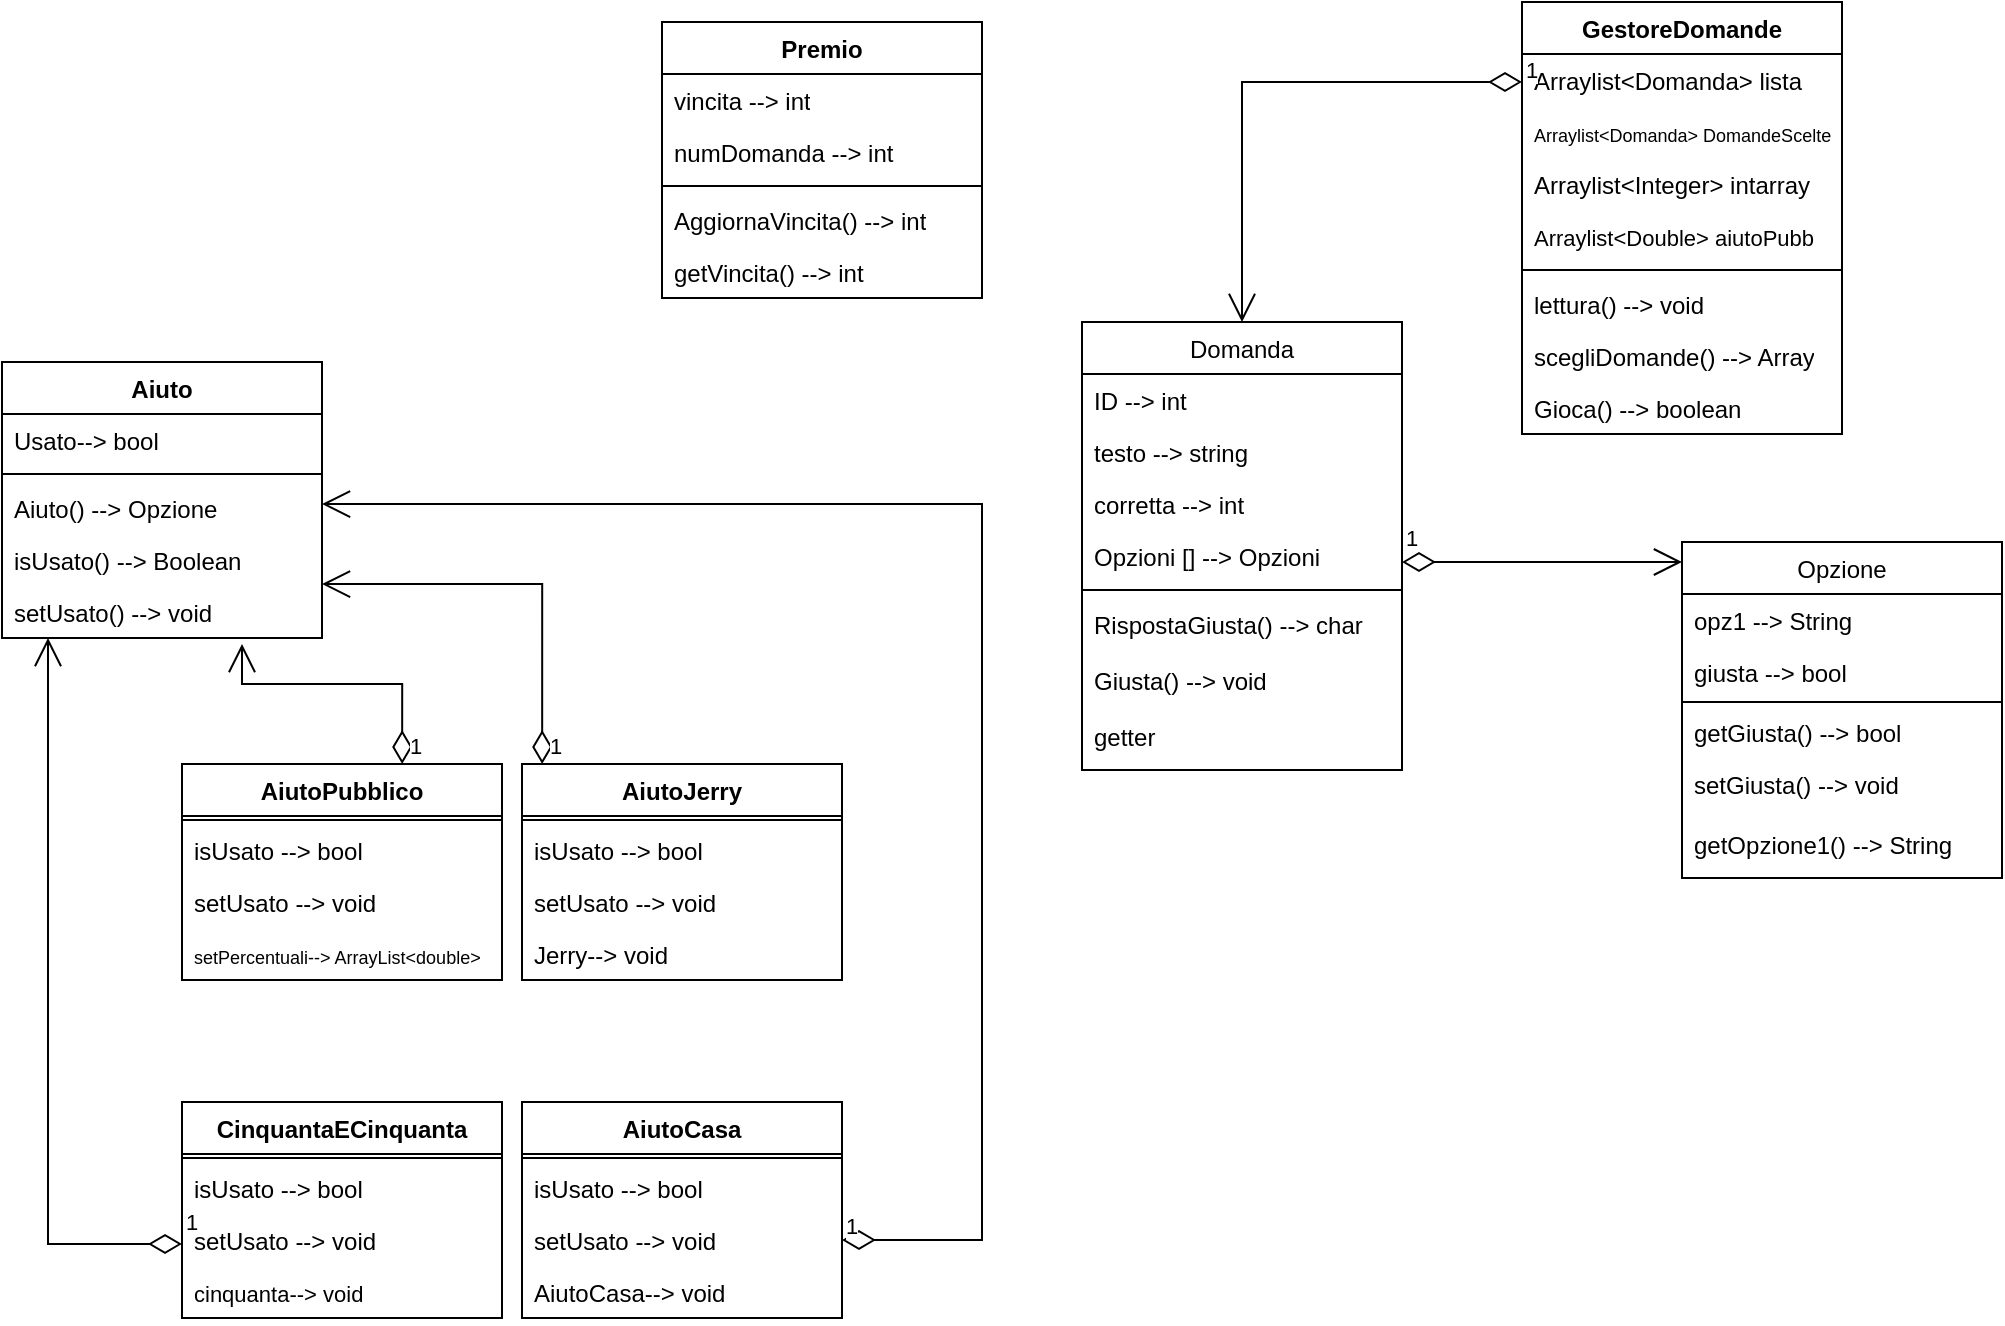 <mxfile version="21.3.2" type="github">
  <diagram id="C5RBs43oDa-KdzZeNtuy" name="Page-1">
    <mxGraphModel dx="1943" dy="165" grid="1" gridSize="10" guides="1" tooltips="1" connect="0" arrows="1" fold="1" page="1" pageScale="1" pageWidth="1169" pageHeight="827" math="0" shadow="0">
      <root>
        <mxCell id="WIyWlLk6GJQsqaUBKTNV-0" />
        <mxCell id="WIyWlLk6GJQsqaUBKTNV-1" parent="WIyWlLk6GJQsqaUBKTNV-0" />
        <mxCell id="zkfFHV4jXpPFQw0GAbJ--17" value="Domanda" style="swimlane;fontStyle=0;align=center;verticalAlign=top;childLayout=stackLayout;horizontal=1;startSize=26;horizontalStack=0;resizeParent=1;resizeLast=0;collapsible=1;marginBottom=0;rounded=0;shadow=0;strokeWidth=1;" parent="WIyWlLk6GJQsqaUBKTNV-1" vertex="1">
          <mxGeometry x="560" y="1020" width="160" height="224" as="geometry">
            <mxRectangle x="550" y="140" width="160" height="26" as="alternateBounds" />
          </mxGeometry>
        </mxCell>
        <mxCell id="zkfFHV4jXpPFQw0GAbJ--18" value="ID --&gt; int" style="text;align=left;verticalAlign=top;spacingLeft=4;spacingRight=4;overflow=hidden;rotatable=0;points=[[0,0.5],[1,0.5]];portConstraint=eastwest;" parent="zkfFHV4jXpPFQw0GAbJ--17" vertex="1">
          <mxGeometry y="26" width="160" height="26" as="geometry" />
        </mxCell>
        <mxCell id="zkfFHV4jXpPFQw0GAbJ--19" value="testo --&gt; string" style="text;align=left;verticalAlign=top;spacingLeft=4;spacingRight=4;overflow=hidden;rotatable=0;points=[[0,0.5],[1,0.5]];portConstraint=eastwest;rounded=0;shadow=0;html=0;" parent="zkfFHV4jXpPFQw0GAbJ--17" vertex="1">
          <mxGeometry y="52" width="160" height="26" as="geometry" />
        </mxCell>
        <mxCell id="9fCN3s4zMLlLbzTa56p_-2" value="corretta --&gt; int" style="text;align=left;verticalAlign=top;spacingLeft=4;spacingRight=4;overflow=hidden;rotatable=0;points=[[0,0.5],[1,0.5]];portConstraint=eastwest;rounded=0;shadow=0;html=0;" parent="zkfFHV4jXpPFQw0GAbJ--17" vertex="1">
          <mxGeometry y="78" width="160" height="26" as="geometry" />
        </mxCell>
        <mxCell id="zkfFHV4jXpPFQw0GAbJ--20" value="Opzioni [] --&gt; Opzioni" style="text;align=left;verticalAlign=top;spacingLeft=4;spacingRight=4;overflow=hidden;rotatable=0;points=[[0,0.5],[1,0.5]];portConstraint=eastwest;rounded=0;shadow=0;html=0;" parent="zkfFHV4jXpPFQw0GAbJ--17" vertex="1">
          <mxGeometry y="104" width="160" height="26" as="geometry" />
        </mxCell>
        <mxCell id="zkfFHV4jXpPFQw0GAbJ--23" value="" style="line;html=1;strokeWidth=1;align=left;verticalAlign=middle;spacingTop=-1;spacingLeft=3;spacingRight=3;rotatable=0;labelPosition=right;points=[];portConstraint=eastwest;" parent="zkfFHV4jXpPFQw0GAbJ--17" vertex="1">
          <mxGeometry y="130" width="160" height="8" as="geometry" />
        </mxCell>
        <mxCell id="zkfFHV4jXpPFQw0GAbJ--24" value="RispostaGiusta() --&gt; char" style="text;align=left;verticalAlign=top;spacingLeft=4;spacingRight=4;overflow=hidden;rotatable=0;points=[[0,0.5],[1,0.5]];portConstraint=eastwest;" parent="zkfFHV4jXpPFQw0GAbJ--17" vertex="1">
          <mxGeometry y="138" width="160" height="28" as="geometry" />
        </mxCell>
        <mxCell id="9fCN3s4zMLlLbzTa56p_-0" value="Giusta() --&gt; void " style="text;align=left;verticalAlign=top;spacingLeft=4;spacingRight=4;overflow=hidden;rotatable=0;points=[[0,0.5],[1,0.5]];portConstraint=eastwest;" parent="zkfFHV4jXpPFQw0GAbJ--17" vertex="1">
          <mxGeometry y="166" width="160" height="28" as="geometry" />
        </mxCell>
        <mxCell id="IM52D3VcYmx-DJAXNfUQ-20" value="getter" style="text;align=left;verticalAlign=top;spacingLeft=4;spacingRight=4;overflow=hidden;rotatable=0;points=[[0,0.5],[1,0.5]];portConstraint=eastwest;" parent="zkfFHV4jXpPFQw0GAbJ--17" vertex="1">
          <mxGeometry y="194" width="160" height="30" as="geometry" />
        </mxCell>
        <mxCell id="IM52D3VcYmx-DJAXNfUQ-2" value="Opzione" style="swimlane;fontStyle=0;align=center;verticalAlign=top;childLayout=stackLayout;horizontal=1;startSize=26;horizontalStack=0;resizeParent=1;resizeLast=0;collapsible=1;marginBottom=0;rounded=0;shadow=0;strokeWidth=1;" parent="WIyWlLk6GJQsqaUBKTNV-1" vertex="1">
          <mxGeometry x="860" y="1130" width="160" height="168" as="geometry">
            <mxRectangle x="550" y="140" width="160" height="26" as="alternateBounds" />
          </mxGeometry>
        </mxCell>
        <mxCell id="IM52D3VcYmx-DJAXNfUQ-3" value="opz1 --&gt; String" style="text;align=left;verticalAlign=top;spacingLeft=4;spacingRight=4;overflow=hidden;rotatable=0;points=[[0,0.5],[1,0.5]];portConstraint=eastwest;" parent="IM52D3VcYmx-DJAXNfUQ-2" vertex="1">
          <mxGeometry y="26" width="160" height="26" as="geometry" />
        </mxCell>
        <mxCell id="IM52D3VcYmx-DJAXNfUQ-11" value="giusta --&gt; bool" style="text;align=left;verticalAlign=top;spacingLeft=4;spacingRight=4;overflow=hidden;rotatable=0;points=[[0,0.5],[1,0.5]];portConstraint=eastwest;rounded=0;shadow=0;html=0;" parent="IM52D3VcYmx-DJAXNfUQ-2" vertex="1">
          <mxGeometry y="52" width="160" height="26" as="geometry" />
        </mxCell>
        <mxCell id="IM52D3VcYmx-DJAXNfUQ-6" value="" style="line;html=1;strokeWidth=1;align=left;verticalAlign=middle;spacingTop=-1;spacingLeft=3;spacingRight=3;rotatable=0;labelPosition=right;points=[];portConstraint=eastwest;" parent="IM52D3VcYmx-DJAXNfUQ-2" vertex="1">
          <mxGeometry y="78" width="160" height="4" as="geometry" />
        </mxCell>
        <mxCell id="IM52D3VcYmx-DJAXNfUQ-19" value="getGiusta() --&gt; bool" style="text;align=left;verticalAlign=top;spacingLeft=4;spacingRight=4;overflow=hidden;rotatable=0;points=[[0,0.5],[1,0.5]];portConstraint=eastwest;" parent="IM52D3VcYmx-DJAXNfUQ-2" vertex="1">
          <mxGeometry y="82" width="160" height="26" as="geometry" />
        </mxCell>
        <mxCell id="9fCN3s4zMLlLbzTa56p_-1" value="setGiusta() --&gt; void" style="text;align=left;verticalAlign=top;spacingLeft=4;spacingRight=4;overflow=hidden;rotatable=0;points=[[0,0.5],[1,0.5]];portConstraint=eastwest;" parent="IM52D3VcYmx-DJAXNfUQ-2" vertex="1">
          <mxGeometry y="108" width="160" height="30" as="geometry" />
        </mxCell>
        <mxCell id="IM52D3VcYmx-DJAXNfUQ-29" value="getOpzione1() --&gt; String" style="text;align=left;verticalAlign=top;spacingLeft=4;spacingRight=4;overflow=hidden;rotatable=0;points=[[0,0.5],[1,0.5]];portConstraint=eastwest;" parent="IM52D3VcYmx-DJAXNfUQ-2" vertex="1">
          <mxGeometry y="138" width="160" height="30" as="geometry" />
        </mxCell>
        <mxCell id="IM52D3VcYmx-DJAXNfUQ-14" value="1" style="endArrow=open;html=1;endSize=12;startArrow=diamondThin;startSize=14;startFill=0;edgeStyle=orthogonalEdgeStyle;align=left;verticalAlign=bottom;rounded=0;" parent="WIyWlLk6GJQsqaUBKTNV-1" edge="1">
          <mxGeometry x="-1" y="3" relative="1" as="geometry">
            <mxPoint x="720" y="1140" as="sourcePoint" />
            <mxPoint x="860" y="1140" as="targetPoint" />
          </mxGeometry>
        </mxCell>
        <mxCell id="IM52D3VcYmx-DJAXNfUQ-15" value="Premio" style="swimlane;fontStyle=1;align=center;verticalAlign=top;childLayout=stackLayout;horizontal=1;startSize=26;horizontalStack=0;resizeParent=1;resizeParentMax=0;resizeLast=0;collapsible=1;marginBottom=0;whiteSpace=wrap;html=1;" parent="WIyWlLk6GJQsqaUBKTNV-1" vertex="1">
          <mxGeometry x="350" y="870" width="160" height="138" as="geometry" />
        </mxCell>
        <mxCell id="IM52D3VcYmx-DJAXNfUQ-16" value="vincita --&amp;gt; int" style="text;strokeColor=none;fillColor=none;align=left;verticalAlign=top;spacingLeft=4;spacingRight=4;overflow=hidden;rotatable=0;points=[[0,0.5],[1,0.5]];portConstraint=eastwest;whiteSpace=wrap;html=1;" parent="IM52D3VcYmx-DJAXNfUQ-15" vertex="1">
          <mxGeometry y="26" width="160" height="26" as="geometry" />
        </mxCell>
        <mxCell id="IM52D3VcYmx-DJAXNfUQ-21" value="numDomanda --&amp;gt; int" style="text;strokeColor=none;fillColor=none;align=left;verticalAlign=top;spacingLeft=4;spacingRight=4;overflow=hidden;rotatable=0;points=[[0,0.5],[1,0.5]];portConstraint=eastwest;whiteSpace=wrap;html=1;" parent="IM52D3VcYmx-DJAXNfUQ-15" vertex="1">
          <mxGeometry y="52" width="160" height="26" as="geometry" />
        </mxCell>
        <mxCell id="IM52D3VcYmx-DJAXNfUQ-17" value="" style="line;strokeWidth=1;fillColor=none;align=left;verticalAlign=middle;spacingTop=-1;spacingLeft=3;spacingRight=3;rotatable=0;labelPosition=right;points=[];portConstraint=eastwest;strokeColor=inherit;" parent="IM52D3VcYmx-DJAXNfUQ-15" vertex="1">
          <mxGeometry y="78" width="160" height="8" as="geometry" />
        </mxCell>
        <mxCell id="IM52D3VcYmx-DJAXNfUQ-18" value="AggiornaVincita() --&amp;gt; int" style="text;strokeColor=none;fillColor=none;align=left;verticalAlign=top;spacingLeft=4;spacingRight=4;overflow=hidden;rotatable=0;points=[[0,0.5],[1,0.5]];portConstraint=eastwest;whiteSpace=wrap;html=1;" parent="IM52D3VcYmx-DJAXNfUQ-15" vertex="1">
          <mxGeometry y="86" width="160" height="26" as="geometry" />
        </mxCell>
        <mxCell id="qqIegqN3TjPisS65uOem-3" value="getVincita() --&amp;gt; int" style="text;strokeColor=none;fillColor=none;align=left;verticalAlign=top;spacingLeft=4;spacingRight=4;overflow=hidden;rotatable=0;points=[[0,0.5],[1,0.5]];portConstraint=eastwest;whiteSpace=wrap;html=1;" vertex="1" parent="IM52D3VcYmx-DJAXNfUQ-15">
          <mxGeometry y="112" width="160" height="26" as="geometry" />
        </mxCell>
        <mxCell id="IM52D3VcYmx-DJAXNfUQ-22" value="Aiuto" style="swimlane;fontStyle=1;align=center;verticalAlign=top;childLayout=stackLayout;horizontal=1;startSize=26;horizontalStack=0;resizeParent=1;resizeParentMax=0;resizeLast=0;collapsible=1;marginBottom=0;whiteSpace=wrap;html=1;" parent="WIyWlLk6GJQsqaUBKTNV-1" vertex="1">
          <mxGeometry x="20" y="1040" width="160" height="138" as="geometry" />
        </mxCell>
        <mxCell id="DmwqKdvcuHMi_dq0lkdC-0" value="Usato--&amp;gt; bool" style="text;strokeColor=none;fillColor=none;align=left;verticalAlign=top;spacingLeft=4;spacingRight=4;overflow=hidden;rotatable=0;points=[[0,0.5],[1,0.5]];portConstraint=eastwest;whiteSpace=wrap;html=1;" parent="IM52D3VcYmx-DJAXNfUQ-22" vertex="1">
          <mxGeometry y="26" width="160" height="26" as="geometry" />
        </mxCell>
        <mxCell id="IM52D3VcYmx-DJAXNfUQ-24" value="" style="line;strokeWidth=1;fillColor=none;align=left;verticalAlign=middle;spacingTop=-1;spacingLeft=3;spacingRight=3;rotatable=0;labelPosition=right;points=[];portConstraint=eastwest;strokeColor=inherit;" parent="IM52D3VcYmx-DJAXNfUQ-22" vertex="1">
          <mxGeometry y="52" width="160" height="8" as="geometry" />
        </mxCell>
        <mxCell id="IM52D3VcYmx-DJAXNfUQ-25" value="Aiuto() --&amp;gt; Opzione" style="text;strokeColor=none;fillColor=none;align=left;verticalAlign=top;spacingLeft=4;spacingRight=4;overflow=hidden;rotatable=0;points=[[0,0.5],[1,0.5]];portConstraint=eastwest;whiteSpace=wrap;html=1;" parent="IM52D3VcYmx-DJAXNfUQ-22" vertex="1">
          <mxGeometry y="60" width="160" height="26" as="geometry" />
        </mxCell>
        <mxCell id="qqIegqN3TjPisS65uOem-0" value="isUsato() --&amp;gt; Boolean" style="text;strokeColor=none;fillColor=none;align=left;verticalAlign=top;spacingLeft=4;spacingRight=4;overflow=hidden;rotatable=0;points=[[0,0.5],[1,0.5]];portConstraint=eastwest;whiteSpace=wrap;html=1;" vertex="1" parent="IM52D3VcYmx-DJAXNfUQ-22">
          <mxGeometry y="86" width="160" height="26" as="geometry" />
        </mxCell>
        <mxCell id="qqIegqN3TjPisS65uOem-1" value="setUsato() --&amp;gt; void" style="text;strokeColor=none;fillColor=none;align=left;verticalAlign=top;spacingLeft=4;spacingRight=4;overflow=hidden;rotatable=0;points=[[0,0.5],[1,0.5]];portConstraint=eastwest;whiteSpace=wrap;html=1;" vertex="1" parent="IM52D3VcYmx-DJAXNfUQ-22">
          <mxGeometry y="112" width="160" height="26" as="geometry" />
        </mxCell>
        <mxCell id="Q8D5ZRhir4nUea_CEYtx-0" value="GestoreDomande" style="swimlane;fontStyle=1;align=center;verticalAlign=top;childLayout=stackLayout;horizontal=1;startSize=26;horizontalStack=0;resizeParent=1;resizeParentMax=0;resizeLast=0;collapsible=1;marginBottom=0;whiteSpace=wrap;html=1;" parent="WIyWlLk6GJQsqaUBKTNV-1" vertex="1">
          <mxGeometry x="780" y="860" width="160" height="216" as="geometry" />
        </mxCell>
        <mxCell id="Q8D5ZRhir4nUea_CEYtx-2" value="Arraylist&amp;lt;Domanda&amp;gt; lista" style="text;strokeColor=none;fillColor=none;align=left;verticalAlign=top;spacingLeft=4;spacingRight=4;overflow=hidden;rotatable=0;points=[[0,0.5],[1,0.5]];portConstraint=eastwest;whiteSpace=wrap;html=1;" parent="Q8D5ZRhir4nUea_CEYtx-0" vertex="1">
          <mxGeometry y="26" width="160" height="26" as="geometry" />
        </mxCell>
        <mxCell id="qqIegqN3TjPisS65uOem-4" value="&lt;font style=&quot;font-size: 9px;&quot;&gt;Arraylist&amp;lt;Domanda&amp;gt; DomandeScelte&lt;/font&gt;" style="text;strokeColor=none;fillColor=none;align=left;verticalAlign=top;spacingLeft=4;spacingRight=4;overflow=hidden;rotatable=0;points=[[0,0.5],[1,0.5]];portConstraint=eastwest;whiteSpace=wrap;html=1;" vertex="1" parent="Q8D5ZRhir4nUea_CEYtx-0">
          <mxGeometry y="52" width="160" height="26" as="geometry" />
        </mxCell>
        <mxCell id="qqIegqN3TjPisS65uOem-5" value="Arraylist&amp;lt;Integer&amp;gt; intarray" style="text;strokeColor=none;fillColor=none;align=left;verticalAlign=top;spacingLeft=4;spacingRight=4;overflow=hidden;rotatable=0;points=[[0,0.5],[1,0.5]];portConstraint=eastwest;whiteSpace=wrap;html=1;" vertex="1" parent="Q8D5ZRhir4nUea_CEYtx-0">
          <mxGeometry y="78" width="160" height="26" as="geometry" />
        </mxCell>
        <mxCell id="qqIegqN3TjPisS65uOem-6" value="&lt;font style=&quot;font-size: 11px;&quot;&gt;Arraylist&amp;lt;Double&amp;gt; aiutoPubb&lt;/font&gt;" style="text;strokeColor=none;fillColor=none;align=left;verticalAlign=top;spacingLeft=4;spacingRight=4;overflow=hidden;rotatable=0;points=[[0,0.5],[1,0.5]];portConstraint=eastwest;whiteSpace=wrap;html=1;" vertex="1" parent="Q8D5ZRhir4nUea_CEYtx-0">
          <mxGeometry y="104" width="160" height="26" as="geometry" />
        </mxCell>
        <mxCell id="Q8D5ZRhir4nUea_CEYtx-3" value="" style="line;strokeWidth=1;fillColor=none;align=left;verticalAlign=middle;spacingTop=-1;spacingLeft=3;spacingRight=3;rotatable=0;labelPosition=right;points=[];portConstraint=eastwest;strokeColor=inherit;" parent="Q8D5ZRhir4nUea_CEYtx-0" vertex="1">
          <mxGeometry y="130" width="160" height="8" as="geometry" />
        </mxCell>
        <mxCell id="Q8D5ZRhir4nUea_CEYtx-4" value="lettura() --&amp;gt; void" style="text;strokeColor=none;fillColor=none;align=left;verticalAlign=top;spacingLeft=4;spacingRight=4;overflow=hidden;rotatable=0;points=[[0,0.5],[1,0.5]];portConstraint=eastwest;whiteSpace=wrap;html=1;" parent="Q8D5ZRhir4nUea_CEYtx-0" vertex="1">
          <mxGeometry y="138" width="160" height="26" as="geometry" />
        </mxCell>
        <mxCell id="Q8D5ZRhir4nUea_CEYtx-6" value="scegliDomande() --&amp;gt; Array" style="text;strokeColor=none;fillColor=none;align=left;verticalAlign=top;spacingLeft=4;spacingRight=4;overflow=hidden;rotatable=0;points=[[0,0.5],[1,0.5]];portConstraint=eastwest;whiteSpace=wrap;html=1;" parent="Q8D5ZRhir4nUea_CEYtx-0" vertex="1">
          <mxGeometry y="164" width="160" height="26" as="geometry" />
        </mxCell>
        <mxCell id="qgZUp_Ex8QvXI8JPve7l-0" value="Gioca() --&amp;gt; boolean" style="text;strokeColor=none;fillColor=none;align=left;verticalAlign=top;spacingLeft=4;spacingRight=4;overflow=hidden;rotatable=0;points=[[0,0.5],[1,0.5]];portConstraint=eastwest;whiteSpace=wrap;html=1;" parent="Q8D5ZRhir4nUea_CEYtx-0" vertex="1">
          <mxGeometry y="190" width="160" height="26" as="geometry" />
        </mxCell>
        <mxCell id="Q8D5ZRhir4nUea_CEYtx-7" value="1" style="endArrow=open;html=1;endSize=12;startArrow=diamondThin;startSize=14;startFill=0;edgeStyle=orthogonalEdgeStyle;align=left;verticalAlign=bottom;rounded=0;entryX=0.5;entryY=0;entryDx=0;entryDy=0;" parent="WIyWlLk6GJQsqaUBKTNV-1" target="zkfFHV4jXpPFQw0GAbJ--17" edge="1">
          <mxGeometry x="-1" y="3" relative="1" as="geometry">
            <mxPoint x="780" y="900" as="sourcePoint" />
            <mxPoint x="870" y="1150" as="targetPoint" />
            <Array as="points">
              <mxPoint x="640" y="900" />
            </Array>
          </mxGeometry>
        </mxCell>
        <mxCell id="DmwqKdvcuHMi_dq0lkdC-10" value="AiutoJerry" style="swimlane;fontStyle=1;align=center;verticalAlign=top;childLayout=stackLayout;horizontal=1;startSize=26;horizontalStack=0;resizeParent=1;resizeParentMax=0;resizeLast=0;collapsible=1;marginBottom=0;whiteSpace=wrap;html=1;" parent="WIyWlLk6GJQsqaUBKTNV-1" vertex="1">
          <mxGeometry x="280" y="1241" width="160" height="108" as="geometry" />
        </mxCell>
        <mxCell id="DmwqKdvcuHMi_dq0lkdC-12" value="" style="line;strokeWidth=1;fillColor=none;align=left;verticalAlign=middle;spacingTop=-1;spacingLeft=3;spacingRight=3;rotatable=0;labelPosition=right;points=[];portConstraint=eastwest;strokeColor=inherit;" parent="DmwqKdvcuHMi_dq0lkdC-10" vertex="1">
          <mxGeometry y="26" width="160" height="4" as="geometry" />
        </mxCell>
        <mxCell id="DmwqKdvcuHMi_dq0lkdC-13" value="isUsato --&amp;gt; bool" style="text;strokeColor=none;fillColor=none;align=left;verticalAlign=top;spacingLeft=4;spacingRight=4;overflow=hidden;rotatable=0;points=[[0,0.5],[1,0.5]];portConstraint=eastwest;whiteSpace=wrap;html=1;" parent="DmwqKdvcuHMi_dq0lkdC-10" vertex="1">
          <mxGeometry y="30" width="160" height="26" as="geometry" />
        </mxCell>
        <mxCell id="DmwqKdvcuHMi_dq0lkdC-14" value="setUsato --&amp;gt; void" style="text;strokeColor=none;fillColor=none;align=left;verticalAlign=top;spacingLeft=4;spacingRight=4;overflow=hidden;rotatable=0;points=[[0,0.5],[1,0.5]];portConstraint=eastwest;whiteSpace=wrap;html=1;" parent="DmwqKdvcuHMi_dq0lkdC-10" vertex="1">
          <mxGeometry y="56" width="160" height="26" as="geometry" />
        </mxCell>
        <mxCell id="DmwqKdvcuHMi_dq0lkdC-15" value="Jerry--&amp;gt; void" style="text;strokeColor=none;fillColor=none;align=left;verticalAlign=top;spacingLeft=4;spacingRight=4;overflow=hidden;rotatable=0;points=[[0,0.5],[1,0.5]];portConstraint=eastwest;whiteSpace=wrap;html=1;" parent="DmwqKdvcuHMi_dq0lkdC-10" vertex="1">
          <mxGeometry y="82" width="160" height="26" as="geometry" />
        </mxCell>
        <mxCell id="DmwqKdvcuHMi_dq0lkdC-16" value="CinquantaECinquanta" style="swimlane;fontStyle=1;align=center;verticalAlign=top;childLayout=stackLayout;horizontal=1;startSize=26;horizontalStack=0;resizeParent=1;resizeParentMax=0;resizeLast=0;collapsible=1;marginBottom=0;whiteSpace=wrap;html=1;" parent="WIyWlLk6GJQsqaUBKTNV-1" vertex="1">
          <mxGeometry x="110" y="1410" width="160" height="108" as="geometry" />
        </mxCell>
        <mxCell id="DmwqKdvcuHMi_dq0lkdC-17" value="" style="line;strokeWidth=1;fillColor=none;align=left;verticalAlign=middle;spacingTop=-1;spacingLeft=3;spacingRight=3;rotatable=0;labelPosition=right;points=[];portConstraint=eastwest;strokeColor=inherit;" parent="DmwqKdvcuHMi_dq0lkdC-16" vertex="1">
          <mxGeometry y="26" width="160" height="4" as="geometry" />
        </mxCell>
        <mxCell id="DmwqKdvcuHMi_dq0lkdC-18" value="isUsato --&amp;gt; bool" style="text;strokeColor=none;fillColor=none;align=left;verticalAlign=top;spacingLeft=4;spacingRight=4;overflow=hidden;rotatable=0;points=[[0,0.5],[1,0.5]];portConstraint=eastwest;whiteSpace=wrap;html=1;" parent="DmwqKdvcuHMi_dq0lkdC-16" vertex="1">
          <mxGeometry y="30" width="160" height="26" as="geometry" />
        </mxCell>
        <mxCell id="DmwqKdvcuHMi_dq0lkdC-19" value="setUsato --&amp;gt; void" style="text;strokeColor=none;fillColor=none;align=left;verticalAlign=top;spacingLeft=4;spacingRight=4;overflow=hidden;rotatable=0;points=[[0,0.5],[1,0.5]];portConstraint=eastwest;whiteSpace=wrap;html=1;" parent="DmwqKdvcuHMi_dq0lkdC-16" vertex="1">
          <mxGeometry y="56" width="160" height="26" as="geometry" />
        </mxCell>
        <mxCell id="DmwqKdvcuHMi_dq0lkdC-20" value="&lt;font style=&quot;font-size: 11px;&quot;&gt;cinquanta--&amp;gt; void&lt;/font&gt;" style="text;strokeColor=none;fillColor=none;align=left;verticalAlign=top;spacingLeft=4;spacingRight=4;overflow=hidden;rotatable=0;points=[[0,0.5],[1,0.5]];portConstraint=eastwest;whiteSpace=wrap;html=1;" parent="DmwqKdvcuHMi_dq0lkdC-16" vertex="1">
          <mxGeometry y="82" width="160" height="26" as="geometry" />
        </mxCell>
        <mxCell id="DmwqKdvcuHMi_dq0lkdC-21" value="AiutoCasa" style="swimlane;fontStyle=1;align=center;verticalAlign=top;childLayout=stackLayout;horizontal=1;startSize=26;horizontalStack=0;resizeParent=1;resizeParentMax=0;resizeLast=0;collapsible=1;marginBottom=0;whiteSpace=wrap;html=1;" parent="WIyWlLk6GJQsqaUBKTNV-1" vertex="1">
          <mxGeometry x="280" y="1410" width="160" height="108" as="geometry" />
        </mxCell>
        <mxCell id="DmwqKdvcuHMi_dq0lkdC-22" value="" style="line;strokeWidth=1;fillColor=none;align=left;verticalAlign=middle;spacingTop=-1;spacingLeft=3;spacingRight=3;rotatable=0;labelPosition=right;points=[];portConstraint=eastwest;strokeColor=inherit;" parent="DmwqKdvcuHMi_dq0lkdC-21" vertex="1">
          <mxGeometry y="26" width="160" height="4" as="geometry" />
        </mxCell>
        <mxCell id="DmwqKdvcuHMi_dq0lkdC-23" value="isUsato --&amp;gt; bool" style="text;strokeColor=none;fillColor=none;align=left;verticalAlign=top;spacingLeft=4;spacingRight=4;overflow=hidden;rotatable=0;points=[[0,0.5],[1,0.5]];portConstraint=eastwest;whiteSpace=wrap;html=1;" parent="DmwqKdvcuHMi_dq0lkdC-21" vertex="1">
          <mxGeometry y="30" width="160" height="26" as="geometry" />
        </mxCell>
        <mxCell id="DmwqKdvcuHMi_dq0lkdC-24" value="setUsato --&amp;gt; void" style="text;strokeColor=none;fillColor=none;align=left;verticalAlign=top;spacingLeft=4;spacingRight=4;overflow=hidden;rotatable=0;points=[[0,0.5],[1,0.5]];portConstraint=eastwest;whiteSpace=wrap;html=1;" parent="DmwqKdvcuHMi_dq0lkdC-21" vertex="1">
          <mxGeometry y="56" width="160" height="26" as="geometry" />
        </mxCell>
        <mxCell id="DmwqKdvcuHMi_dq0lkdC-25" value="&lt;font style=&quot;font-size: 12px;&quot;&gt;AiutoCasa--&amp;gt; void&lt;/font&gt;" style="text;strokeColor=none;fillColor=none;align=left;verticalAlign=top;spacingLeft=4;spacingRight=4;overflow=hidden;rotatable=0;points=[[0,0.5],[1,0.5]];portConstraint=eastwest;whiteSpace=wrap;html=1;" parent="DmwqKdvcuHMi_dq0lkdC-21" vertex="1">
          <mxGeometry y="82" width="160" height="26" as="geometry" />
        </mxCell>
        <mxCell id="DmwqKdvcuHMi_dq0lkdC-26" value="AiutoPubblico" style="swimlane;fontStyle=1;align=center;verticalAlign=top;childLayout=stackLayout;horizontal=1;startSize=26;horizontalStack=0;resizeParent=1;resizeParentMax=0;resizeLast=0;collapsible=1;marginBottom=0;whiteSpace=wrap;html=1;" parent="WIyWlLk6GJQsqaUBKTNV-1" vertex="1">
          <mxGeometry x="110" y="1241" width="160" height="108" as="geometry" />
        </mxCell>
        <mxCell id="DmwqKdvcuHMi_dq0lkdC-27" value="" style="line;strokeWidth=1;fillColor=none;align=left;verticalAlign=middle;spacingTop=-1;spacingLeft=3;spacingRight=3;rotatable=0;labelPosition=right;points=[];portConstraint=eastwest;strokeColor=inherit;" parent="DmwqKdvcuHMi_dq0lkdC-26" vertex="1">
          <mxGeometry y="26" width="160" height="4" as="geometry" />
        </mxCell>
        <mxCell id="DmwqKdvcuHMi_dq0lkdC-28" value="isUsato --&amp;gt; bool" style="text;strokeColor=none;fillColor=none;align=left;verticalAlign=top;spacingLeft=4;spacingRight=4;overflow=hidden;rotatable=0;points=[[0,0.5],[1,0.5]];portConstraint=eastwest;whiteSpace=wrap;html=1;" parent="DmwqKdvcuHMi_dq0lkdC-26" vertex="1">
          <mxGeometry y="30" width="160" height="26" as="geometry" />
        </mxCell>
        <mxCell id="DmwqKdvcuHMi_dq0lkdC-29" value="setUsato --&amp;gt; void" style="text;strokeColor=none;fillColor=none;align=left;verticalAlign=top;spacingLeft=4;spacingRight=4;overflow=hidden;rotatable=0;points=[[0,0.5],[1,0.5]];portConstraint=eastwest;whiteSpace=wrap;html=1;" parent="DmwqKdvcuHMi_dq0lkdC-26" vertex="1">
          <mxGeometry y="56" width="160" height="26" as="geometry" />
        </mxCell>
        <mxCell id="DmwqKdvcuHMi_dq0lkdC-30" value="&lt;font style=&quot;font-size: 9px;&quot;&gt;setPercentuali--&amp;gt; ArrayList&amp;lt;double&amp;gt;&lt;/font&gt;" style="text;strokeColor=none;fillColor=none;align=left;verticalAlign=top;spacingLeft=4;spacingRight=4;overflow=hidden;rotatable=0;points=[[0,0.5],[1,0.5]];portConstraint=eastwest;whiteSpace=wrap;html=1;" parent="DmwqKdvcuHMi_dq0lkdC-26" vertex="1">
          <mxGeometry y="82" width="160" height="26" as="geometry" />
        </mxCell>
        <mxCell id="DmwqKdvcuHMi_dq0lkdC-31" value="1" style="endArrow=open;html=1;endSize=12;startArrow=diamondThin;startSize=14;startFill=0;edgeStyle=orthogonalEdgeStyle;align=left;verticalAlign=bottom;rounded=0;exitX=0.063;exitY=0;exitDx=0;exitDy=0;exitPerimeter=0;" parent="WIyWlLk6GJQsqaUBKTNV-1" source="DmwqKdvcuHMi_dq0lkdC-10" edge="1">
          <mxGeometry x="-1" y="-2" relative="1" as="geometry">
            <mxPoint x="290" y="1231" as="sourcePoint" />
            <mxPoint x="180" y="1151.03" as="targetPoint" />
            <Array as="points">
              <mxPoint x="290" y="1151" />
            </Array>
            <mxPoint as="offset" />
          </mxGeometry>
        </mxCell>
        <mxCell id="DmwqKdvcuHMi_dq0lkdC-32" value="1" style="endArrow=open;html=1;endSize=12;startArrow=diamondThin;startSize=14;startFill=0;edgeStyle=orthogonalEdgeStyle;align=left;verticalAlign=bottom;rounded=0;exitX=0.688;exitY=0;exitDx=0;exitDy=0;exitPerimeter=0;" parent="WIyWlLk6GJQsqaUBKTNV-1" source="DmwqKdvcuHMi_dq0lkdC-26" edge="1">
          <mxGeometry x="-1" y="-2" relative="1" as="geometry">
            <mxPoint x="200" y="1241" as="sourcePoint" />
            <mxPoint x="140" y="1181" as="targetPoint" />
            <Array as="points">
              <mxPoint x="220" y="1201" />
              <mxPoint x="140" y="1201" />
            </Array>
            <mxPoint as="offset" />
          </mxGeometry>
        </mxCell>
        <mxCell id="DmwqKdvcuHMi_dq0lkdC-33" value="1" style="endArrow=open;html=1;endSize=12;startArrow=diamondThin;startSize=14;startFill=0;edgeStyle=orthogonalEdgeStyle;align=left;verticalAlign=bottom;rounded=0;" parent="WIyWlLk6GJQsqaUBKTNV-1" target="qqIegqN3TjPisS65uOem-1" edge="1">
          <mxGeometry x="-1" y="-2" relative="1" as="geometry">
            <mxPoint x="110" y="1481" as="sourcePoint" />
            <mxPoint x="40" y="1191" as="targetPoint" />
            <Array as="points">
              <mxPoint x="43" y="1481" />
            </Array>
            <mxPoint as="offset" />
          </mxGeometry>
        </mxCell>
        <mxCell id="DmwqKdvcuHMi_dq0lkdC-34" value="1" style="endArrow=open;html=1;endSize=12;startArrow=diamondThin;startSize=14;startFill=0;edgeStyle=orthogonalEdgeStyle;align=left;verticalAlign=bottom;rounded=0;exitX=1;exitY=0.5;exitDx=0;exitDy=0;" parent="WIyWlLk6GJQsqaUBKTNV-1" source="DmwqKdvcuHMi_dq0lkdC-24" edge="1">
          <mxGeometry x="-1" y="-2" relative="1" as="geometry">
            <mxPoint x="440" y="1223" as="sourcePoint" />
            <mxPoint x="180" y="1111.03" as="targetPoint" />
            <Array as="points">
              <mxPoint x="510" y="1479" />
              <mxPoint x="510" y="1111" />
            </Array>
            <mxPoint as="offset" />
          </mxGeometry>
        </mxCell>
      </root>
    </mxGraphModel>
  </diagram>
</mxfile>
